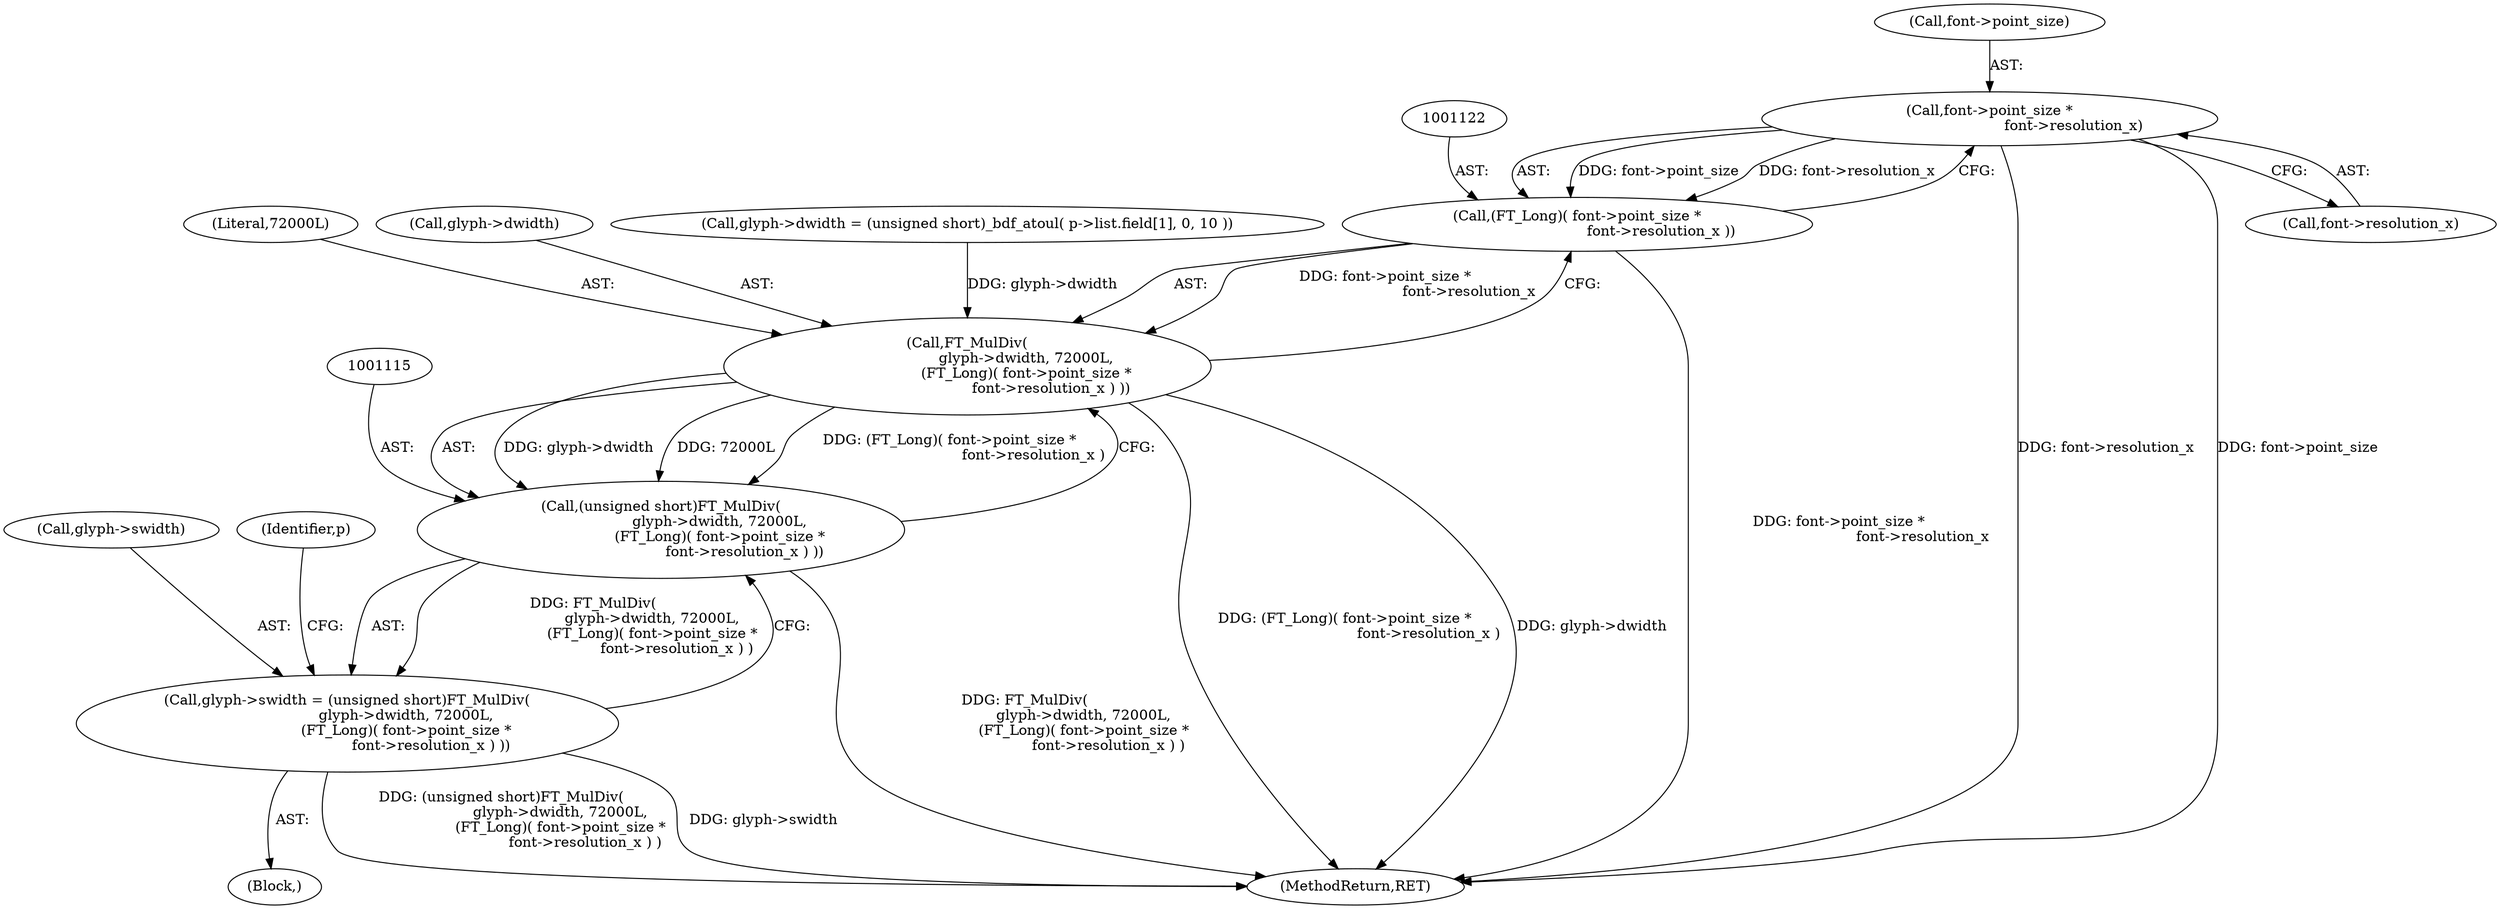 digraph "0_savannah_07bdb6e289c7954e2a533039dc93c1c136099d2d@pointer" {
"1001123" [label="(Call,font->point_size *\n                                     font->resolution_x)"];
"1001121" [label="(Call,(FT_Long)( font->point_size *\n                                     font->resolution_x ))"];
"1001116" [label="(Call,FT_MulDiv(\n                          glyph->dwidth, 72000L,\n                          (FT_Long)( font->point_size *\n                                     font->resolution_x ) ))"];
"1001114" [label="(Call,(unsigned short)FT_MulDiv(\n                          glyph->dwidth, 72000L,\n                          (FT_Long)( font->point_size *\n                                     font->resolution_x ) ))"];
"1001110" [label="(Call,glyph->swidth = (unsigned short)FT_MulDiv(\n                          glyph->dwidth, 72000L,\n                          (FT_Long)( font->point_size *\n                                     font->resolution_x ) ))"];
"1001124" [label="(Call,font->point_size)"];
"1001121" [label="(Call,(FT_Long)( font->point_size *\n                                     font->resolution_x ))"];
"1001120" [label="(Literal,72000L)"];
"1001110" [label="(Call,glyph->swidth = (unsigned short)FT_MulDiv(\n                          glyph->dwidth, 72000L,\n                          (FT_Long)( font->point_size *\n                                     font->resolution_x ) ))"];
"1001114" [label="(Call,(unsigned short)FT_MulDiv(\n                          glyph->dwidth, 72000L,\n                          (FT_Long)( font->point_size *\n                                     font->resolution_x ) ))"];
"1001111" [label="(Call,glyph->swidth)"];
"1001109" [label="(Block,)"];
"1001568" [label="(MethodReturn,RET)"];
"1001132" [label="(Identifier,p)"];
"1001117" [label="(Call,glyph->dwidth)"];
"1001123" [label="(Call,font->point_size *\n                                     font->resolution_x)"];
"1001116" [label="(Call,FT_MulDiv(\n                          glyph->dwidth, 72000L,\n                          (FT_Long)( font->point_size *\n                                     font->resolution_x ) ))"];
"1001086" [label="(Call,glyph->dwidth = (unsigned short)_bdf_atoul( p->list.field[1], 0, 10 ))"];
"1001127" [label="(Call,font->resolution_x)"];
"1001123" -> "1001121"  [label="AST: "];
"1001123" -> "1001127"  [label="CFG: "];
"1001124" -> "1001123"  [label="AST: "];
"1001127" -> "1001123"  [label="AST: "];
"1001121" -> "1001123"  [label="CFG: "];
"1001123" -> "1001568"  [label="DDG: font->resolution_x"];
"1001123" -> "1001568"  [label="DDG: font->point_size"];
"1001123" -> "1001121"  [label="DDG: font->point_size"];
"1001123" -> "1001121"  [label="DDG: font->resolution_x"];
"1001121" -> "1001116"  [label="AST: "];
"1001122" -> "1001121"  [label="AST: "];
"1001116" -> "1001121"  [label="CFG: "];
"1001121" -> "1001568"  [label="DDG: font->point_size *\n                                     font->resolution_x"];
"1001121" -> "1001116"  [label="DDG: font->point_size *\n                                     font->resolution_x"];
"1001116" -> "1001114"  [label="AST: "];
"1001117" -> "1001116"  [label="AST: "];
"1001120" -> "1001116"  [label="AST: "];
"1001114" -> "1001116"  [label="CFG: "];
"1001116" -> "1001568"  [label="DDG: (FT_Long)( font->point_size *\n                                     font->resolution_x )"];
"1001116" -> "1001568"  [label="DDG: glyph->dwidth"];
"1001116" -> "1001114"  [label="DDG: glyph->dwidth"];
"1001116" -> "1001114"  [label="DDG: 72000L"];
"1001116" -> "1001114"  [label="DDG: (FT_Long)( font->point_size *\n                                     font->resolution_x )"];
"1001086" -> "1001116"  [label="DDG: glyph->dwidth"];
"1001114" -> "1001110"  [label="AST: "];
"1001115" -> "1001114"  [label="AST: "];
"1001110" -> "1001114"  [label="CFG: "];
"1001114" -> "1001568"  [label="DDG: FT_MulDiv(\n                          glyph->dwidth, 72000L,\n                          (FT_Long)( font->point_size *\n                                     font->resolution_x ) )"];
"1001114" -> "1001110"  [label="DDG: FT_MulDiv(\n                          glyph->dwidth, 72000L,\n                          (FT_Long)( font->point_size *\n                                     font->resolution_x ) )"];
"1001110" -> "1001109"  [label="AST: "];
"1001111" -> "1001110"  [label="AST: "];
"1001132" -> "1001110"  [label="CFG: "];
"1001110" -> "1001568"  [label="DDG: (unsigned short)FT_MulDiv(\n                          glyph->dwidth, 72000L,\n                          (FT_Long)( font->point_size *\n                                     font->resolution_x ) )"];
"1001110" -> "1001568"  [label="DDG: glyph->swidth"];
}
